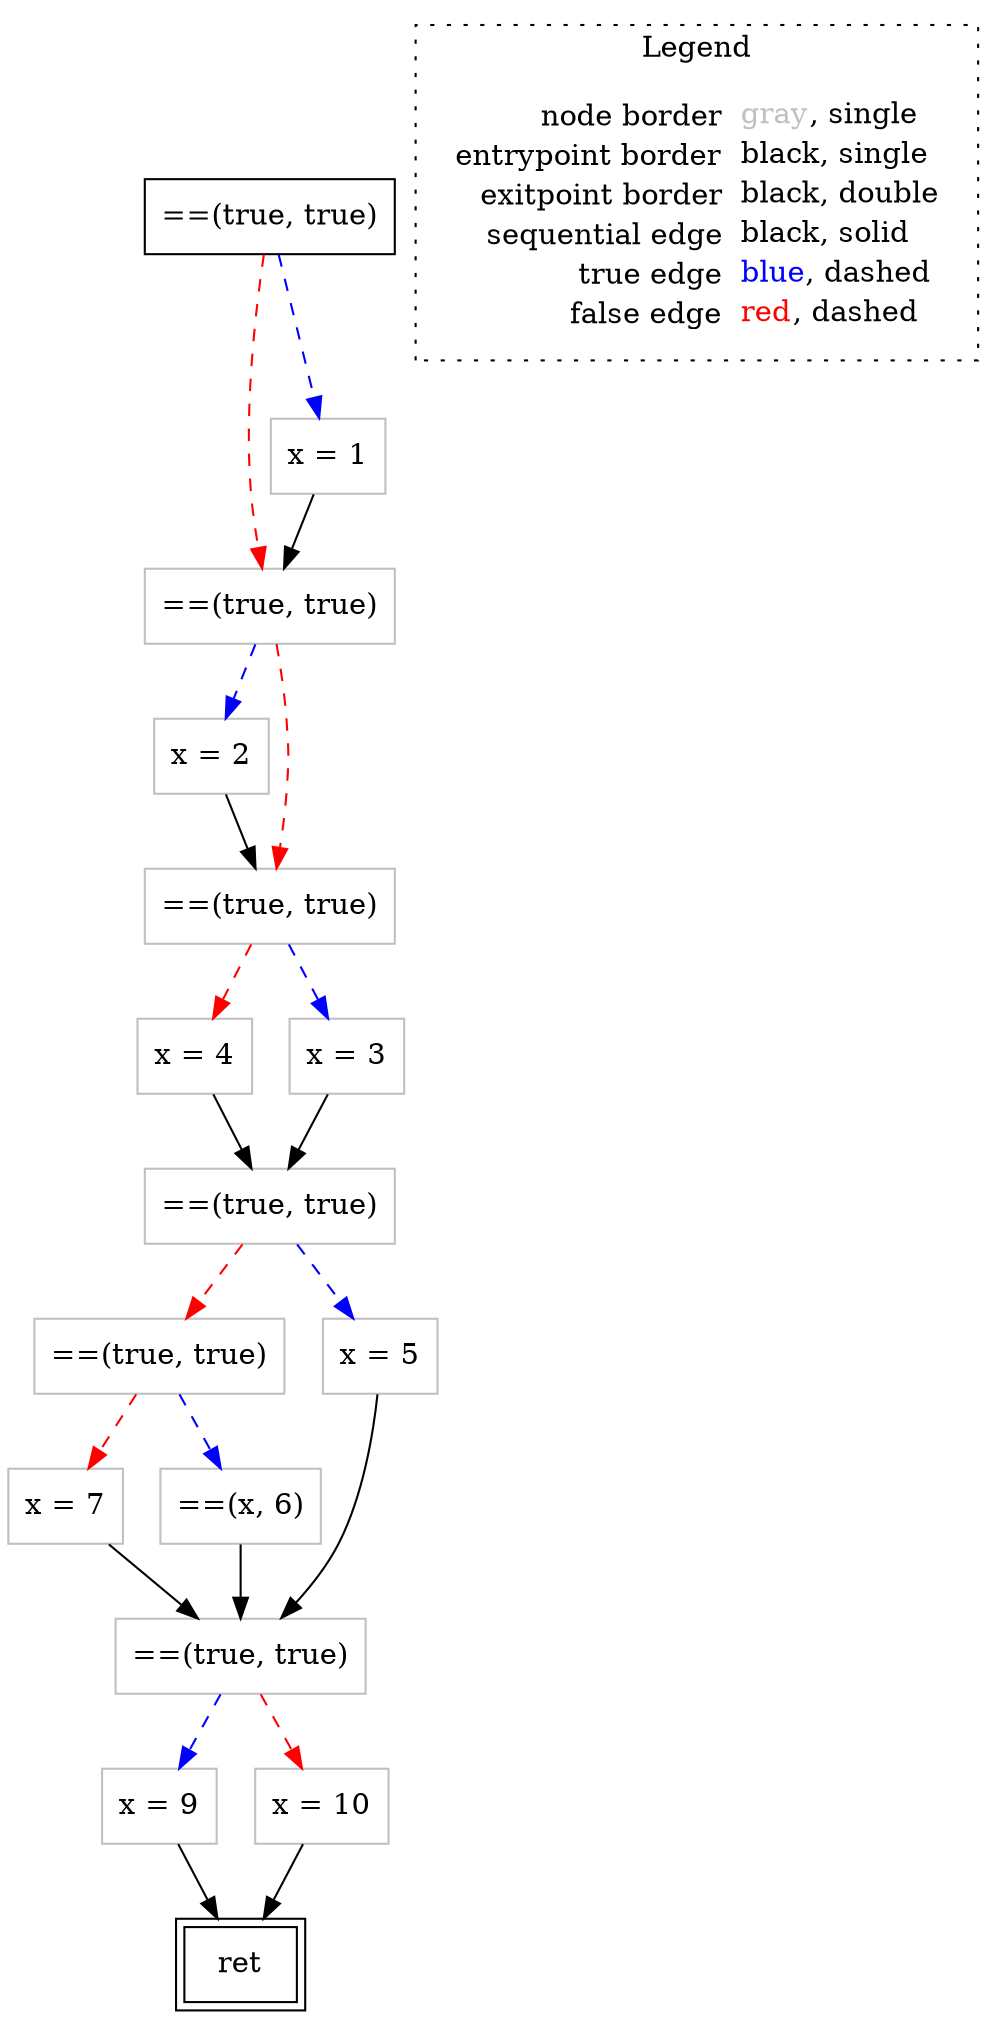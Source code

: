 digraph {
	"node0" [shape="rect",color="black",label=<==(true, true)>];
	"node1" [shape="rect",color="gray",label=<x = 4>];
	"node2" [shape="rect",color="black",peripheries="2",label=<ret>];
	"node3" [shape="rect",color="gray",label=<x = 2>];
	"node4" [shape="rect",color="gray",label=<==(true, true)>];
	"node5" [shape="rect",color="gray",label=<x = 7>];
	"node6" [shape="rect",color="gray",label=<==(true, true)>];
	"node7" [shape="rect",color="gray",label=<x = 1>];
	"node8" [shape="rect",color="gray",label=<==(x, 6)>];
	"node9" [shape="rect",color="gray",label=<==(true, true)>];
	"node10" [shape="rect",color="gray",label=<x = 5>];
	"node11" [shape="rect",color="gray",label=<==(true, true)>];
	"node12" [shape="rect",color="gray",label=<x = 9>];
	"node13" [shape="rect",color="gray",label=<x = 3>];
	"node14" [shape="rect",color="gray",label=<x = 10>];
	"node15" [shape="rect",color="gray",label=<==(true, true)>];
	"node1" -> "node9" [color="black"];
	"node3" -> "node11" [color="black"];
	"node4" -> "node3" [color="blue",style="dashed"];
	"node4" -> "node11" [color="red",style="dashed"];
	"node0" -> "node4" [color="red",style="dashed"];
	"node0" -> "node7" [color="blue",style="dashed"];
	"node5" -> "node15" [color="black"];
	"node6" -> "node5" [color="red",style="dashed"];
	"node6" -> "node8" [color="blue",style="dashed"];
	"node7" -> "node4" [color="black"];
	"node8" -> "node15" [color="black"];
	"node9" -> "node10" [color="blue",style="dashed"];
	"node9" -> "node6" [color="red",style="dashed"];
	"node10" -> "node15" [color="black"];
	"node11" -> "node1" [color="red",style="dashed"];
	"node11" -> "node13" [color="blue",style="dashed"];
	"node12" -> "node2" [color="black"];
	"node13" -> "node9" [color="black"];
	"node14" -> "node2" [color="black"];
	"node15" -> "node12" [color="blue",style="dashed"];
	"node15" -> "node14" [color="red",style="dashed"];
subgraph cluster_legend {
	label="Legend";
	style=dotted;
	node [shape=plaintext];
	"legend" [label=<<table border="0" cellpadding="2" cellspacing="0" cellborder="0"><tr><td align="right">node border&nbsp;</td><td align="left"><font color="gray">gray</font>, single</td></tr><tr><td align="right">entrypoint border&nbsp;</td><td align="left"><font color="black">black</font>, single</td></tr><tr><td align="right">exitpoint border&nbsp;</td><td align="left"><font color="black">black</font>, double</td></tr><tr><td align="right">sequential edge&nbsp;</td><td align="left"><font color="black">black</font>, solid</td></tr><tr><td align="right">true edge&nbsp;</td><td align="left"><font color="blue">blue</font>, dashed</td></tr><tr><td align="right">false edge&nbsp;</td><td align="left"><font color="red">red</font>, dashed</td></tr></table>>];
}

}
